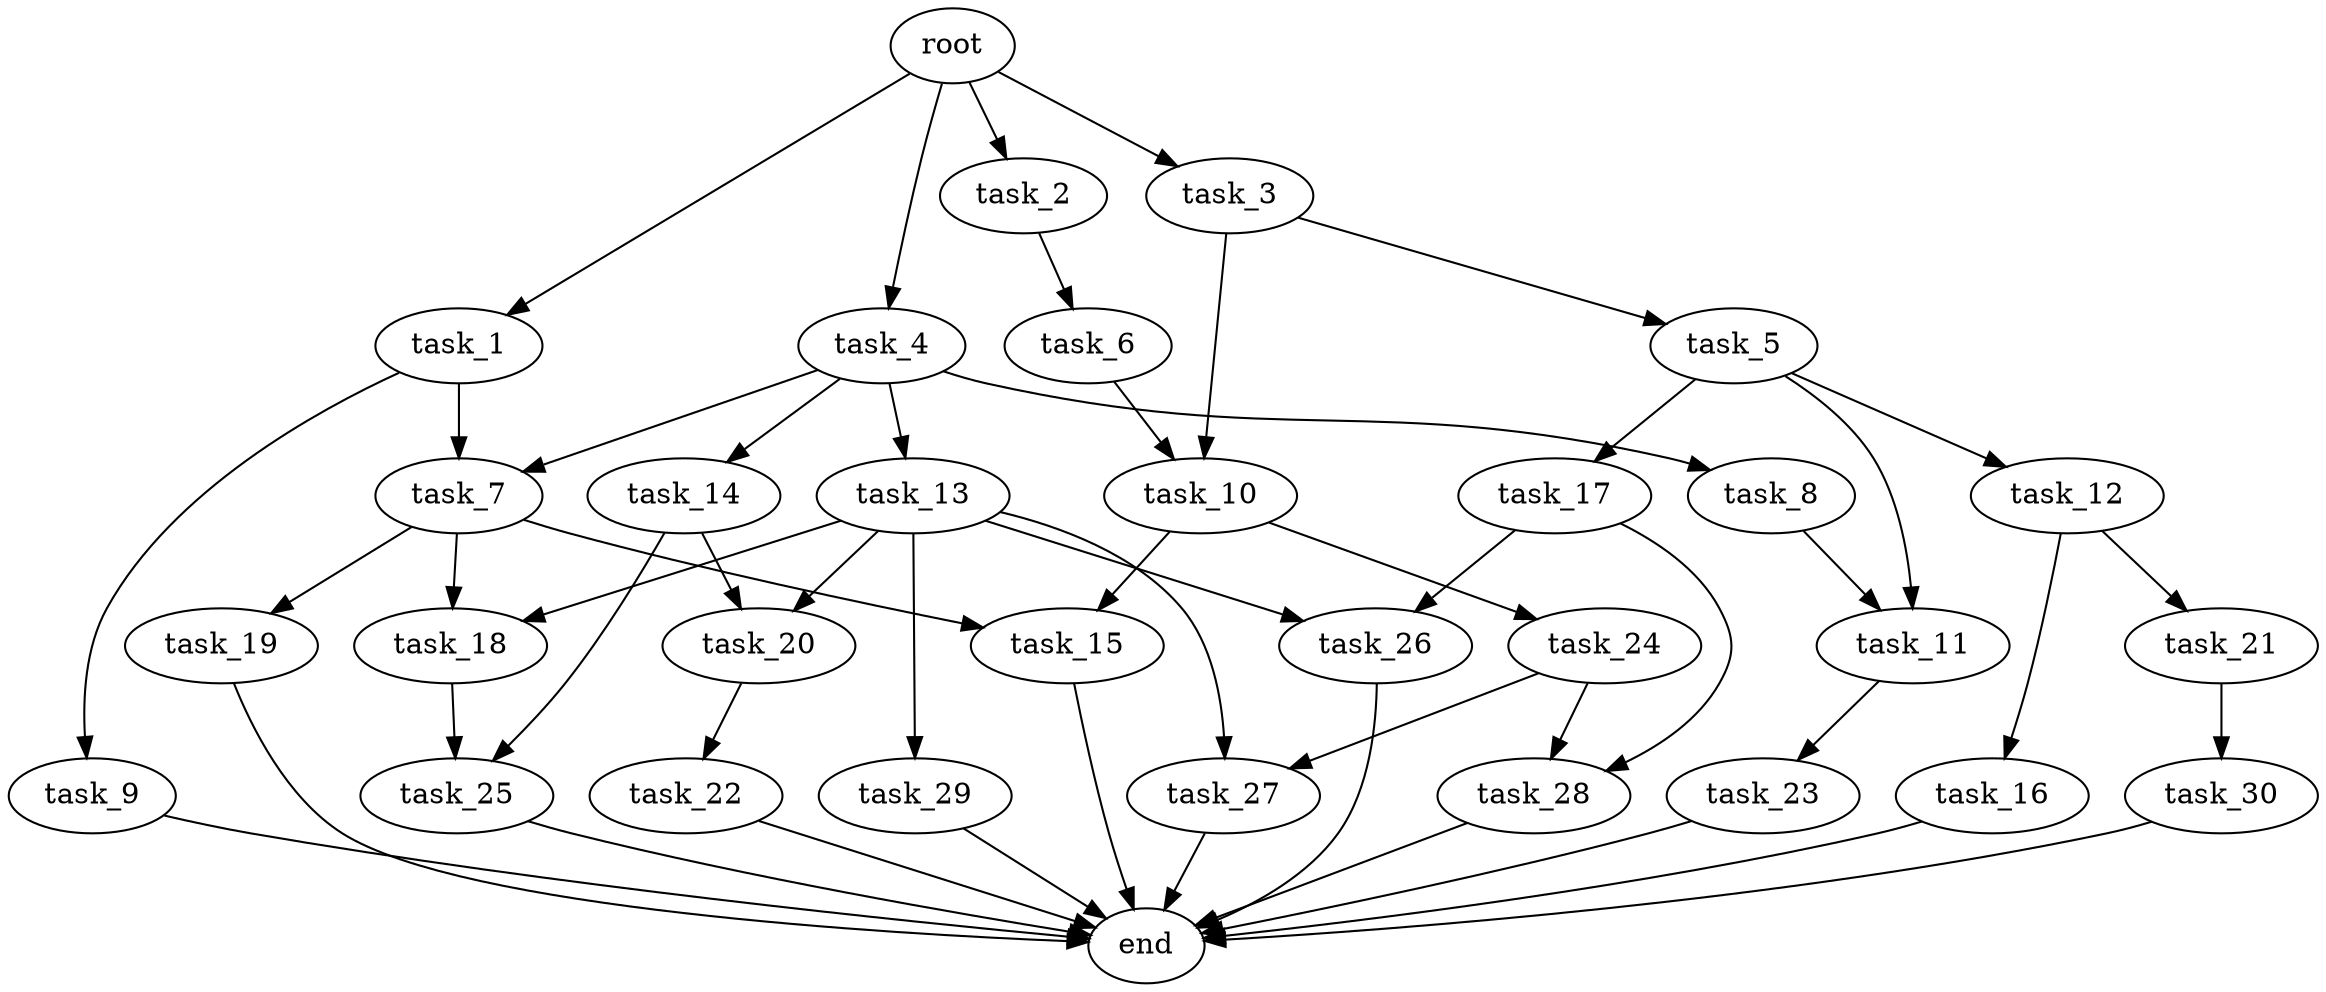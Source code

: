 digraph G {
  root [size="0.000000e+00"];
  task_1 [size="5.819323e+10"];
  task_2 [size="4.051940e+10"];
  task_3 [size="5.900773e+10"];
  task_4 [size="9.063129e+10"];
  task_5 [size="5.516388e+10"];
  task_6 [size="5.435150e+10"];
  task_7 [size="9.987283e+10"];
  task_8 [size="4.721567e+10"];
  task_9 [size="7.752197e+10"];
  task_10 [size="3.658820e+10"];
  task_11 [size="2.233843e+10"];
  task_12 [size="7.721676e+10"];
  task_13 [size="7.332535e+10"];
  task_14 [size="2.910701e+10"];
  task_15 [size="4.647547e+10"];
  task_16 [size="5.104610e+10"];
  task_17 [size="3.968455e+10"];
  task_18 [size="5.022171e+10"];
  task_19 [size="6.627122e+10"];
  task_20 [size="8.479970e+10"];
  task_21 [size="8.065594e+10"];
  task_22 [size="6.140746e+10"];
  task_23 [size="1.659270e+10"];
  task_24 [size="5.141853e+10"];
  task_25 [size="4.462758e+10"];
  task_26 [size="1.792273e+10"];
  task_27 [size="9.487170e+10"];
  task_28 [size="6.594474e+10"];
  task_29 [size="9.677388e+10"];
  task_30 [size="7.359462e+10"];
  end [size="0.000000e+00"];

  root -> task_1 [size="1.000000e-12"];
  root -> task_2 [size="1.000000e-12"];
  root -> task_3 [size="1.000000e-12"];
  root -> task_4 [size="1.000000e-12"];
  task_1 -> task_7 [size="4.993642e+08"];
  task_1 -> task_9 [size="7.752197e+08"];
  task_2 -> task_6 [size="5.435150e+08"];
  task_3 -> task_5 [size="5.516388e+08"];
  task_3 -> task_10 [size="1.829410e+08"];
  task_4 -> task_7 [size="4.993642e+08"];
  task_4 -> task_8 [size="4.721567e+08"];
  task_4 -> task_13 [size="7.332535e+08"];
  task_4 -> task_14 [size="2.910701e+08"];
  task_5 -> task_11 [size="1.116922e+08"];
  task_5 -> task_12 [size="7.721676e+08"];
  task_5 -> task_17 [size="3.968455e+08"];
  task_6 -> task_10 [size="1.829410e+08"];
  task_7 -> task_15 [size="2.323773e+08"];
  task_7 -> task_18 [size="2.511085e+08"];
  task_7 -> task_19 [size="6.627122e+08"];
  task_8 -> task_11 [size="1.116922e+08"];
  task_9 -> end [size="1.000000e-12"];
  task_10 -> task_15 [size="2.323773e+08"];
  task_10 -> task_24 [size="5.141853e+08"];
  task_11 -> task_23 [size="1.659270e+08"];
  task_12 -> task_16 [size="5.104610e+08"];
  task_12 -> task_21 [size="8.065594e+08"];
  task_13 -> task_18 [size="2.511085e+08"];
  task_13 -> task_20 [size="4.239985e+08"];
  task_13 -> task_26 [size="8.961363e+07"];
  task_13 -> task_27 [size="4.743585e+08"];
  task_13 -> task_29 [size="9.677388e+08"];
  task_14 -> task_20 [size="4.239985e+08"];
  task_14 -> task_25 [size="2.231379e+08"];
  task_15 -> end [size="1.000000e-12"];
  task_16 -> end [size="1.000000e-12"];
  task_17 -> task_26 [size="8.961363e+07"];
  task_17 -> task_28 [size="3.297237e+08"];
  task_18 -> task_25 [size="2.231379e+08"];
  task_19 -> end [size="1.000000e-12"];
  task_20 -> task_22 [size="6.140746e+08"];
  task_21 -> task_30 [size="7.359462e+08"];
  task_22 -> end [size="1.000000e-12"];
  task_23 -> end [size="1.000000e-12"];
  task_24 -> task_27 [size="4.743585e+08"];
  task_24 -> task_28 [size="3.297237e+08"];
  task_25 -> end [size="1.000000e-12"];
  task_26 -> end [size="1.000000e-12"];
  task_27 -> end [size="1.000000e-12"];
  task_28 -> end [size="1.000000e-12"];
  task_29 -> end [size="1.000000e-12"];
  task_30 -> end [size="1.000000e-12"];
}
